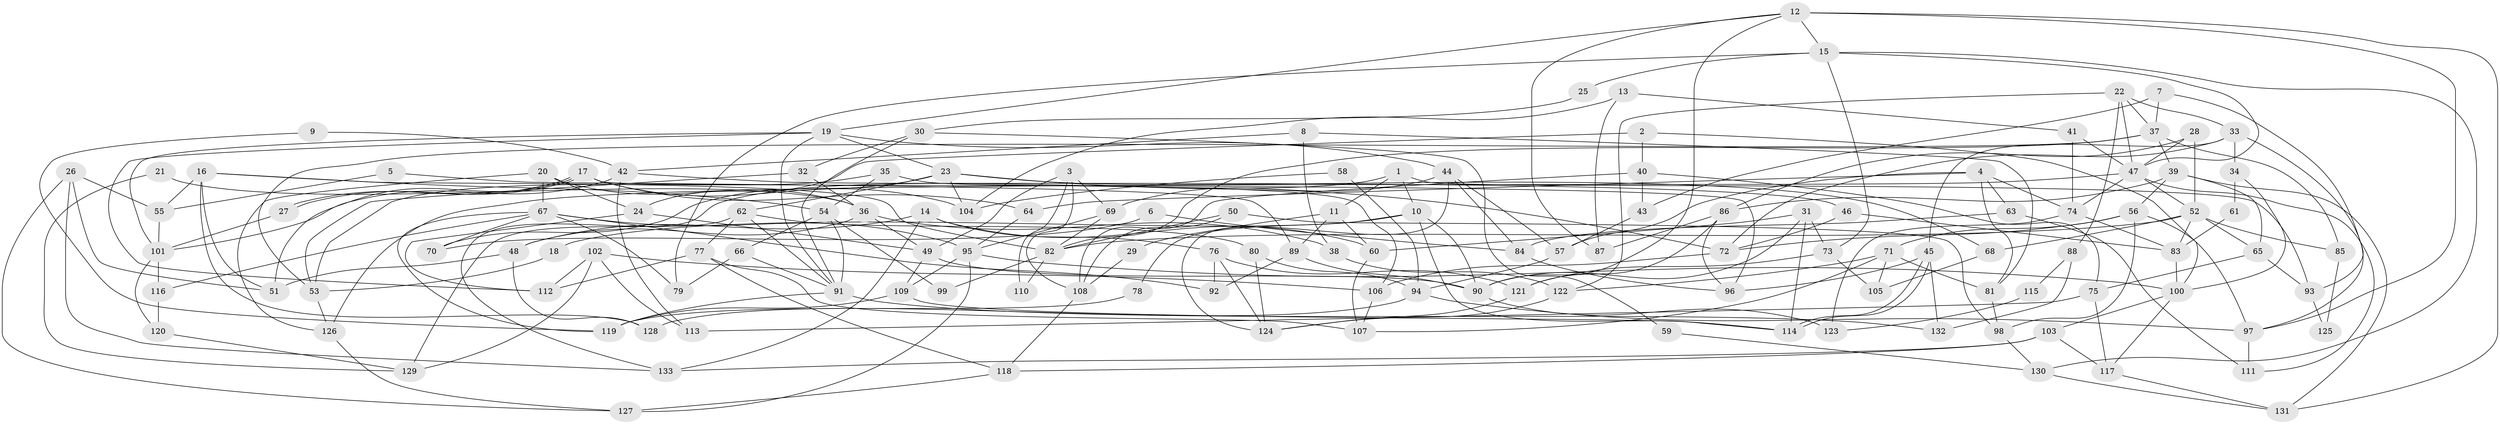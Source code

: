 // coarse degree distribution, {4: 0.22093023255813954, 3: 0.16279069767441862, 6: 0.18604651162790697, 5: 0.13953488372093023, 9: 0.023255813953488372, 8: 0.046511627906976744, 2: 0.09302325581395349, 10: 0.03488372093023256, 7: 0.09302325581395349}
// Generated by graph-tools (version 1.1) at 2025/41/03/06/25 10:41:57]
// undirected, 133 vertices, 266 edges
graph export_dot {
graph [start="1"]
  node [color=gray90,style=filled];
  1;
  2;
  3;
  4;
  5;
  6;
  7;
  8;
  9;
  10;
  11;
  12;
  13;
  14;
  15;
  16;
  17;
  18;
  19;
  20;
  21;
  22;
  23;
  24;
  25;
  26;
  27;
  28;
  29;
  30;
  31;
  32;
  33;
  34;
  35;
  36;
  37;
  38;
  39;
  40;
  41;
  42;
  43;
  44;
  45;
  46;
  47;
  48;
  49;
  50;
  51;
  52;
  53;
  54;
  55;
  56;
  57;
  58;
  59;
  60;
  61;
  62;
  63;
  64;
  65;
  66;
  67;
  68;
  69;
  70;
  71;
  72;
  73;
  74;
  75;
  76;
  77;
  78;
  79;
  80;
  81;
  82;
  83;
  84;
  85;
  86;
  87;
  88;
  89;
  90;
  91;
  92;
  93;
  94;
  95;
  96;
  97;
  98;
  99;
  100;
  101;
  102;
  103;
  104;
  105;
  106;
  107;
  108;
  109;
  110;
  111;
  112;
  113;
  114;
  115;
  116;
  117;
  118;
  119;
  120;
  121;
  122;
  123;
  124;
  125;
  126;
  127;
  128;
  129;
  130;
  131;
  132;
  133;
  1 -- 93;
  1 -- 133;
  1 -- 10;
  1 -- 11;
  2 -- 24;
  2 -- 100;
  2 -- 40;
  3 -- 49;
  3 -- 108;
  3 -- 69;
  3 -- 110;
  4 -- 81;
  4 -- 74;
  4 -- 57;
  4 -- 63;
  4 -- 64;
  5 -- 89;
  5 -- 55;
  6 -- 70;
  6 -- 84;
  7 -- 37;
  7 -- 43;
  7 -- 93;
  8 -- 38;
  8 -- 42;
  8 -- 81;
  9 -- 119;
  9 -- 42;
  10 -- 90;
  10 -- 18;
  10 -- 78;
  10 -- 114;
  11 -- 60;
  11 -- 29;
  11 -- 89;
  12 -- 97;
  12 -- 90;
  12 -- 15;
  12 -- 19;
  12 -- 87;
  12 -- 131;
  13 -- 104;
  13 -- 87;
  13 -- 41;
  14 -- 76;
  14 -- 60;
  14 -- 48;
  14 -- 133;
  15 -- 130;
  15 -- 25;
  15 -- 47;
  15 -- 73;
  15 -- 79;
  16 -- 128;
  16 -- 54;
  16 -- 51;
  16 -- 55;
  16 -- 82;
  17 -- 96;
  17 -- 27;
  17 -- 27;
  17 -- 51;
  17 -- 64;
  17 -- 104;
  18 -- 53;
  19 -- 112;
  19 -- 23;
  19 -- 44;
  19 -- 91;
  19 -- 101;
  20 -- 126;
  20 -- 67;
  20 -- 24;
  20 -- 36;
  21 -- 36;
  21 -- 129;
  22 -- 47;
  22 -- 37;
  22 -- 33;
  22 -- 88;
  22 -- 122;
  23 -- 68;
  23 -- 62;
  23 -- 70;
  23 -- 72;
  23 -- 104;
  24 -- 49;
  24 -- 112;
  25 -- 30;
  26 -- 51;
  26 -- 133;
  26 -- 55;
  26 -- 127;
  27 -- 101;
  28 -- 47;
  28 -- 86;
  28 -- 52;
  29 -- 108;
  30 -- 32;
  30 -- 91;
  30 -- 59;
  31 -- 73;
  31 -- 114;
  31 -- 60;
  31 -- 90;
  32 -- 53;
  32 -- 36;
  33 -- 45;
  33 -- 34;
  33 -- 72;
  33 -- 97;
  34 -- 100;
  34 -- 61;
  35 -- 106;
  35 -- 54;
  35 -- 53;
  36 -- 48;
  36 -- 38;
  36 -- 49;
  37 -- 82;
  37 -- 39;
  37 -- 53;
  37 -- 85;
  38 -- 122;
  39 -- 65;
  39 -- 56;
  39 -- 86;
  39 -- 131;
  40 -- 75;
  40 -- 43;
  40 -- 108;
  41 -- 47;
  41 -- 74;
  42 -- 46;
  42 -- 101;
  42 -- 113;
  43 -- 57;
  44 -- 69;
  44 -- 57;
  44 -- 84;
  44 -- 124;
  45 -- 96;
  45 -- 114;
  45 -- 114;
  45 -- 132;
  46 -- 72;
  46 -- 83;
  47 -- 126;
  47 -- 52;
  47 -- 74;
  47 -- 111;
  48 -- 51;
  48 -- 128;
  49 -- 109;
  49 -- 90;
  50 -- 82;
  50 -- 108;
  50 -- 98;
  52 -- 65;
  52 -- 68;
  52 -- 82;
  52 -- 83;
  52 -- 85;
  53 -- 126;
  54 -- 91;
  54 -- 66;
  54 -- 99;
  55 -- 101;
  56 -- 72;
  56 -- 97;
  56 -- 71;
  56 -- 98;
  57 -- 94;
  58 -- 94;
  58 -- 104;
  59 -- 130;
  60 -- 107;
  61 -- 83;
  62 -- 77;
  62 -- 80;
  62 -- 91;
  62 -- 129;
  63 -- 111;
  63 -- 84;
  64 -- 95;
  65 -- 75;
  65 -- 93;
  66 -- 79;
  66 -- 91;
  67 -- 119;
  67 -- 95;
  67 -- 70;
  67 -- 79;
  67 -- 92;
  67 -- 116;
  68 -- 105;
  69 -- 82;
  69 -- 95;
  71 -- 81;
  71 -- 105;
  71 -- 107;
  71 -- 122;
  72 -- 106;
  73 -- 121;
  73 -- 105;
  74 -- 83;
  74 -- 123;
  75 -- 117;
  75 -- 113;
  76 -- 124;
  76 -- 92;
  76 -- 121;
  77 -- 112;
  77 -- 118;
  77 -- 107;
  78 -- 119;
  80 -- 124;
  80 -- 94;
  81 -- 98;
  82 -- 99;
  82 -- 110;
  83 -- 100;
  84 -- 96;
  85 -- 125;
  86 -- 121;
  86 -- 87;
  86 -- 96;
  88 -- 132;
  88 -- 115;
  89 -- 90;
  89 -- 92;
  90 -- 123;
  91 -- 119;
  91 -- 132;
  93 -- 125;
  94 -- 97;
  94 -- 128;
  95 -- 100;
  95 -- 109;
  95 -- 127;
  97 -- 111;
  98 -- 130;
  100 -- 103;
  100 -- 117;
  101 -- 116;
  101 -- 120;
  102 -- 106;
  102 -- 129;
  102 -- 112;
  102 -- 113;
  103 -- 117;
  103 -- 118;
  103 -- 133;
  106 -- 107;
  108 -- 118;
  109 -- 114;
  109 -- 119;
  115 -- 123;
  116 -- 120;
  117 -- 131;
  118 -- 127;
  120 -- 129;
  121 -- 124;
  122 -- 124;
  126 -- 127;
  130 -- 131;
}
